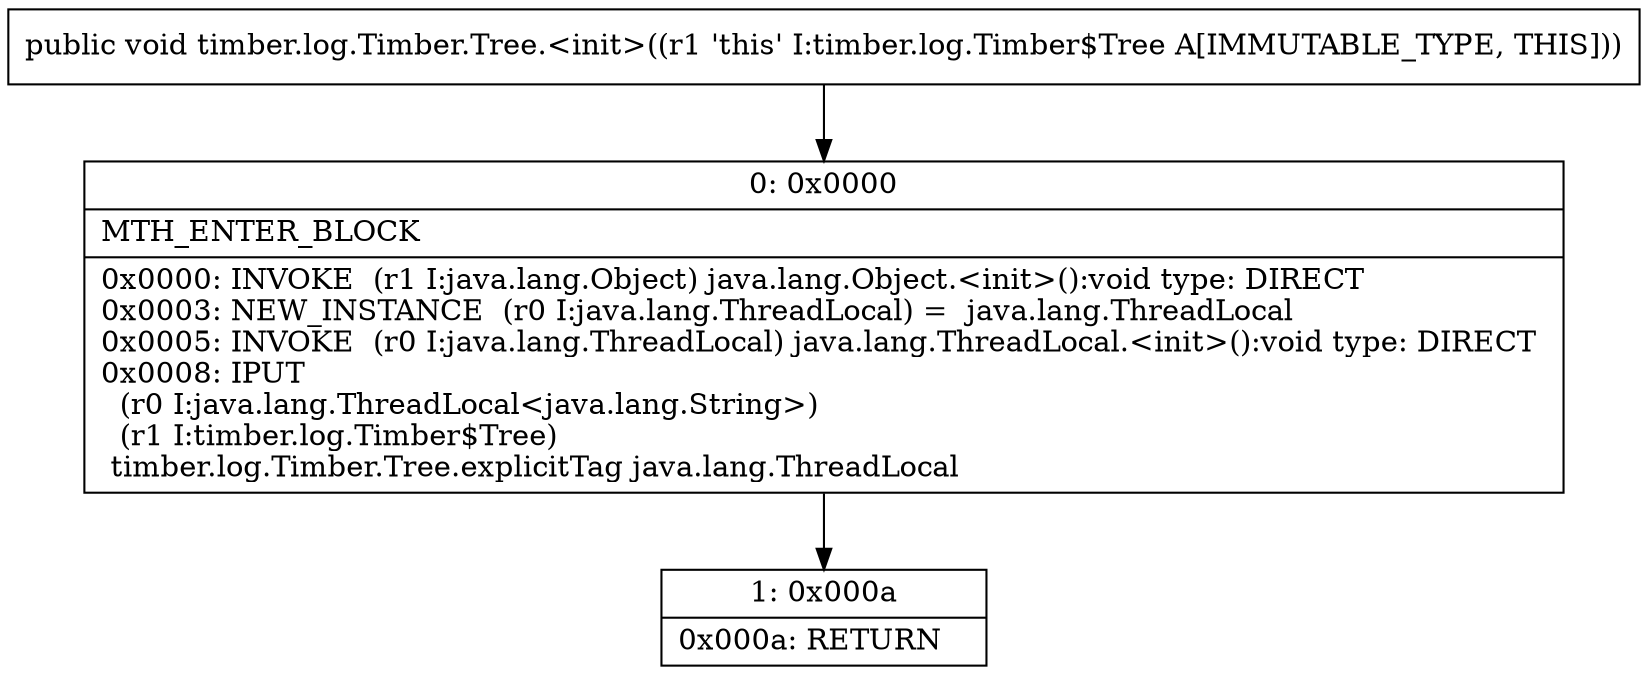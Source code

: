 digraph "CFG fortimber.log.Timber.Tree.\<init\>()V" {
Node_0 [shape=record,label="{0\:\ 0x0000|MTH_ENTER_BLOCK\l|0x0000: INVOKE  (r1 I:java.lang.Object) java.lang.Object.\<init\>():void type: DIRECT \l0x0003: NEW_INSTANCE  (r0 I:java.lang.ThreadLocal) =  java.lang.ThreadLocal \l0x0005: INVOKE  (r0 I:java.lang.ThreadLocal) java.lang.ThreadLocal.\<init\>():void type: DIRECT \l0x0008: IPUT  \l  (r0 I:java.lang.ThreadLocal\<java.lang.String\>)\l  (r1 I:timber.log.Timber$Tree)\l timber.log.Timber.Tree.explicitTag java.lang.ThreadLocal \l}"];
Node_1 [shape=record,label="{1\:\ 0x000a|0x000a: RETURN   \l}"];
MethodNode[shape=record,label="{public void timber.log.Timber.Tree.\<init\>((r1 'this' I:timber.log.Timber$Tree A[IMMUTABLE_TYPE, THIS])) }"];
MethodNode -> Node_0;
Node_0 -> Node_1;
}

